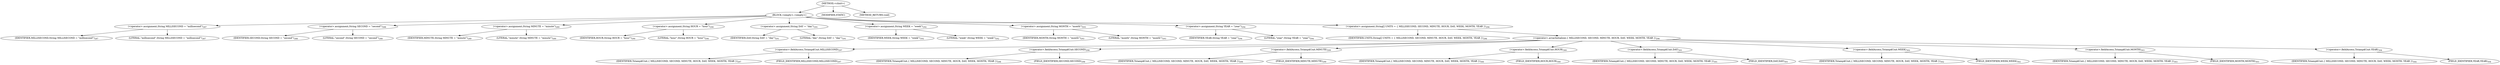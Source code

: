digraph "&lt;clinit&gt;" {  
"771" [label = <(METHOD,&lt;clinit&gt;)> ]
"772" [label = <(BLOCK,&lt;empty&gt;,&lt;empty&gt;)> ]
"773" [label = <(&lt;operator&gt;.assignment,String MILLISECOND = &quot;millisecond&quot;)<SUB>287</SUB>> ]
"774" [label = <(IDENTIFIER,MILLISECOND,String MILLISECOND = &quot;millisecond&quot;)<SUB>287</SUB>> ]
"775" [label = <(LITERAL,&quot;millisecond&quot;,String MILLISECOND = &quot;millisecond&quot;)<SUB>287</SUB>> ]
"776" [label = <(&lt;operator&gt;.assignment,String SECOND = &quot;second&quot;)<SUB>288</SUB>> ]
"777" [label = <(IDENTIFIER,SECOND,String SECOND = &quot;second&quot;)<SUB>288</SUB>> ]
"778" [label = <(LITERAL,&quot;second&quot;,String SECOND = &quot;second&quot;)<SUB>288</SUB>> ]
"779" [label = <(&lt;operator&gt;.assignment,String MINUTE = &quot;minute&quot;)<SUB>289</SUB>> ]
"780" [label = <(IDENTIFIER,MINUTE,String MINUTE = &quot;minute&quot;)<SUB>289</SUB>> ]
"781" [label = <(LITERAL,&quot;minute&quot;,String MINUTE = &quot;minute&quot;)<SUB>289</SUB>> ]
"782" [label = <(&lt;operator&gt;.assignment,String HOUR = &quot;hour&quot;)<SUB>290</SUB>> ]
"783" [label = <(IDENTIFIER,HOUR,String HOUR = &quot;hour&quot;)<SUB>290</SUB>> ]
"784" [label = <(LITERAL,&quot;hour&quot;,String HOUR = &quot;hour&quot;)<SUB>290</SUB>> ]
"785" [label = <(&lt;operator&gt;.assignment,String DAY = &quot;day&quot;)<SUB>291</SUB>> ]
"786" [label = <(IDENTIFIER,DAY,String DAY = &quot;day&quot;)<SUB>291</SUB>> ]
"787" [label = <(LITERAL,&quot;day&quot;,String DAY = &quot;day&quot;)<SUB>291</SUB>> ]
"788" [label = <(&lt;operator&gt;.assignment,String WEEK = &quot;week&quot;)<SUB>292</SUB>> ]
"789" [label = <(IDENTIFIER,WEEK,String WEEK = &quot;week&quot;)<SUB>292</SUB>> ]
"790" [label = <(LITERAL,&quot;week&quot;,String WEEK = &quot;week&quot;)<SUB>292</SUB>> ]
"791" [label = <(&lt;operator&gt;.assignment,String MONTH = &quot;month&quot;)<SUB>293</SUB>> ]
"792" [label = <(IDENTIFIER,MONTH,String MONTH = &quot;month&quot;)<SUB>293</SUB>> ]
"793" [label = <(LITERAL,&quot;month&quot;,String MONTH = &quot;month&quot;)<SUB>293</SUB>> ]
"794" [label = <(&lt;operator&gt;.assignment,String YEAR = &quot;year&quot;)<SUB>294</SUB>> ]
"795" [label = <(IDENTIFIER,YEAR,String YEAR = &quot;year&quot;)<SUB>294</SUB>> ]
"796" [label = <(LITERAL,&quot;year&quot;,String YEAR = &quot;year&quot;)<SUB>294</SUB>> ]
"797" [label = <(&lt;operator&gt;.assignment,String[] UNITS = { MILLISECOND, SECOND, MINUTE, HOUR, DAY, WEEK, MONTH, YEAR })<SUB>296</SUB>> ]
"798" [label = <(IDENTIFIER,UNITS,String[] UNITS = { MILLISECOND, SECOND, MINUTE, HOUR, DAY, WEEK, MONTH, YEAR })<SUB>296</SUB>> ]
"799" [label = <(&lt;operator&gt;.arrayInitializer,{ MILLISECOND, SECOND, MINUTE, HOUR, DAY, WEEK, MONTH, YEAR })<SUB>296</SUB>> ]
"800" [label = <(&lt;operator&gt;.fieldAccess,Tstamp$Unit.MILLISECOND)<SUB>297</SUB>> ]
"801" [label = <(IDENTIFIER,Tstamp$Unit,{ MILLISECOND, SECOND, MINUTE, HOUR, DAY, WEEK, MONTH, YEAR })<SUB>297</SUB>> ]
"802" [label = <(FIELD_IDENTIFIER,MILLISECOND,MILLISECOND)<SUB>297</SUB>> ]
"803" [label = <(&lt;operator&gt;.fieldAccess,Tstamp$Unit.SECOND)<SUB>298</SUB>> ]
"804" [label = <(IDENTIFIER,Tstamp$Unit,{ MILLISECOND, SECOND, MINUTE, HOUR, DAY, WEEK, MONTH, YEAR })<SUB>298</SUB>> ]
"805" [label = <(FIELD_IDENTIFIER,SECOND,SECOND)<SUB>298</SUB>> ]
"806" [label = <(&lt;operator&gt;.fieldAccess,Tstamp$Unit.MINUTE)<SUB>299</SUB>> ]
"807" [label = <(IDENTIFIER,Tstamp$Unit,{ MILLISECOND, SECOND, MINUTE, HOUR, DAY, WEEK, MONTH, YEAR })<SUB>299</SUB>> ]
"808" [label = <(FIELD_IDENTIFIER,MINUTE,MINUTE)<SUB>299</SUB>> ]
"809" [label = <(&lt;operator&gt;.fieldAccess,Tstamp$Unit.HOUR)<SUB>300</SUB>> ]
"810" [label = <(IDENTIFIER,Tstamp$Unit,{ MILLISECOND, SECOND, MINUTE, HOUR, DAY, WEEK, MONTH, YEAR })<SUB>300</SUB>> ]
"811" [label = <(FIELD_IDENTIFIER,HOUR,HOUR)<SUB>300</SUB>> ]
"812" [label = <(&lt;operator&gt;.fieldAccess,Tstamp$Unit.DAY)<SUB>301</SUB>> ]
"813" [label = <(IDENTIFIER,Tstamp$Unit,{ MILLISECOND, SECOND, MINUTE, HOUR, DAY, WEEK, MONTH, YEAR })<SUB>301</SUB>> ]
"814" [label = <(FIELD_IDENTIFIER,DAY,DAY)<SUB>301</SUB>> ]
"815" [label = <(&lt;operator&gt;.fieldAccess,Tstamp$Unit.WEEK)<SUB>302</SUB>> ]
"816" [label = <(IDENTIFIER,Tstamp$Unit,{ MILLISECOND, SECOND, MINUTE, HOUR, DAY, WEEK, MONTH, YEAR })<SUB>302</SUB>> ]
"817" [label = <(FIELD_IDENTIFIER,WEEK,WEEK)<SUB>302</SUB>> ]
"818" [label = <(&lt;operator&gt;.fieldAccess,Tstamp$Unit.MONTH)<SUB>303</SUB>> ]
"819" [label = <(IDENTIFIER,Tstamp$Unit,{ MILLISECOND, SECOND, MINUTE, HOUR, DAY, WEEK, MONTH, YEAR })<SUB>303</SUB>> ]
"820" [label = <(FIELD_IDENTIFIER,MONTH,MONTH)<SUB>303</SUB>> ]
"821" [label = <(&lt;operator&gt;.fieldAccess,Tstamp$Unit.YEAR)<SUB>304</SUB>> ]
"822" [label = <(IDENTIFIER,Tstamp$Unit,{ MILLISECOND, SECOND, MINUTE, HOUR, DAY, WEEK, MONTH, YEAR })<SUB>304</SUB>> ]
"823" [label = <(FIELD_IDENTIFIER,YEAR,YEAR)<SUB>304</SUB>> ]
"824" [label = <(MODIFIER,STATIC)> ]
"825" [label = <(METHOD_RETURN,void)> ]
  "771" -> "772" 
  "771" -> "824" 
  "771" -> "825" 
  "772" -> "773" 
  "772" -> "776" 
  "772" -> "779" 
  "772" -> "782" 
  "772" -> "785" 
  "772" -> "788" 
  "772" -> "791" 
  "772" -> "794" 
  "772" -> "797" 
  "773" -> "774" 
  "773" -> "775" 
  "776" -> "777" 
  "776" -> "778" 
  "779" -> "780" 
  "779" -> "781" 
  "782" -> "783" 
  "782" -> "784" 
  "785" -> "786" 
  "785" -> "787" 
  "788" -> "789" 
  "788" -> "790" 
  "791" -> "792" 
  "791" -> "793" 
  "794" -> "795" 
  "794" -> "796" 
  "797" -> "798" 
  "797" -> "799" 
  "799" -> "800" 
  "799" -> "803" 
  "799" -> "806" 
  "799" -> "809" 
  "799" -> "812" 
  "799" -> "815" 
  "799" -> "818" 
  "799" -> "821" 
  "800" -> "801" 
  "800" -> "802" 
  "803" -> "804" 
  "803" -> "805" 
  "806" -> "807" 
  "806" -> "808" 
  "809" -> "810" 
  "809" -> "811" 
  "812" -> "813" 
  "812" -> "814" 
  "815" -> "816" 
  "815" -> "817" 
  "818" -> "819" 
  "818" -> "820" 
  "821" -> "822" 
  "821" -> "823" 
}
